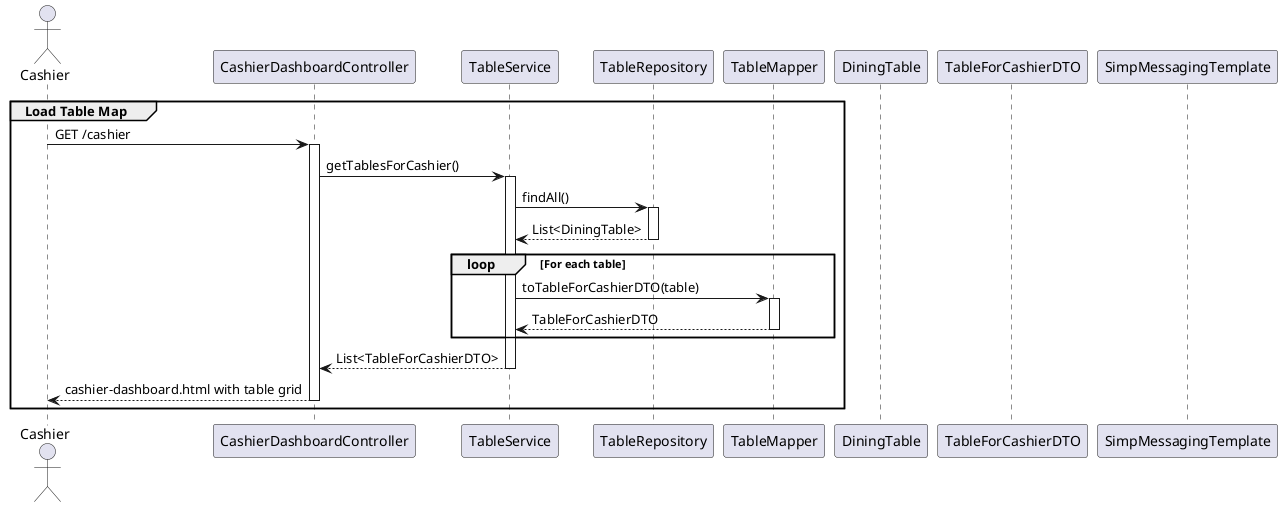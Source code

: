 @startuml View Table Map Sequence Diagram

actor Cashier
participant "CashierDashboardController" as Controller
participant "TableService" as Service
participant "TableRepository" as Repo
participant "TableMapper" as Mapper
participant "DiningTable" as Entity
participant "TableForCashierDTO" as DTO
participant "SimpMessagingTemplate" as WebSocket

group Load Table Map
    Cashier -> Controller: GET /cashier
    activate Controller
    
    Controller -> Service: getTablesForCashier()
    activate Service
    
    Service -> Repo: findAll()
    activate Repo
    Repo --> Service: List<DiningTable>
    deactivate Repo
    
    loop For each table
        Service -> Mapper: toTableForCashierDTO(table)
        activate Mapper
        Mapper --> Service: TableForCashierDTO
        deactivate Mapper
    end
    
    Service --> Controller: List<TableForCashierDTO>
    deactivate Service
    
    Controller --> Cashier: cashier-dashboard.html with table grid
    deactivate Controller
end

@enduml

